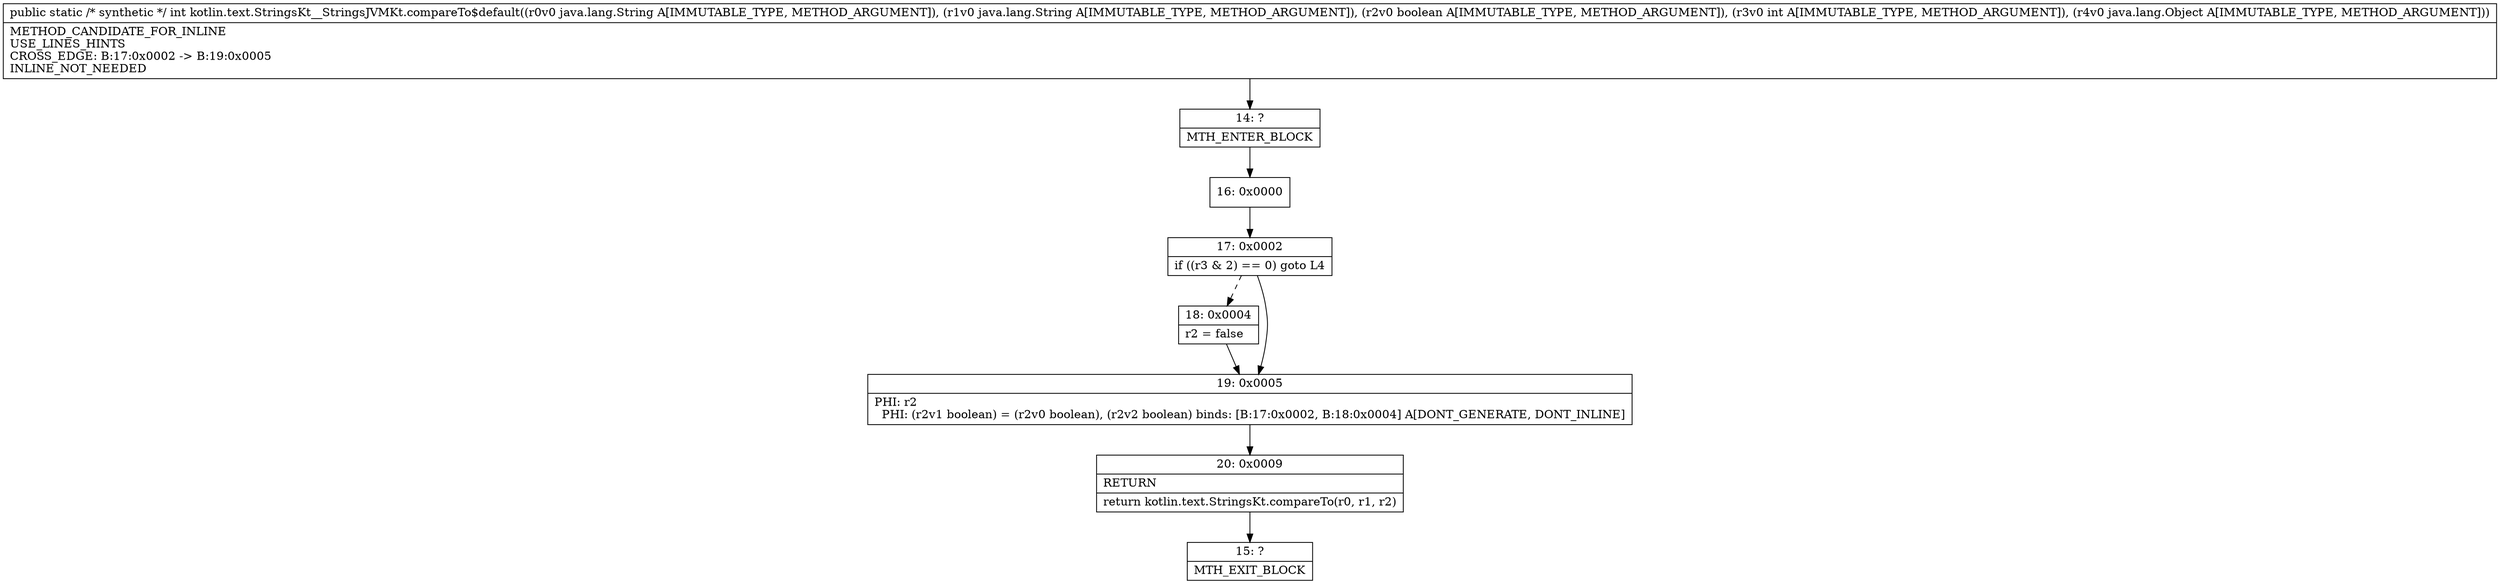 digraph "CFG forkotlin.text.StringsKt__StringsJVMKt.compareTo$default(Ljava\/lang\/String;Ljava\/lang\/String;ZILjava\/lang\/Object;)I" {
Node_14 [shape=record,label="{14\:\ ?|MTH_ENTER_BLOCK\l}"];
Node_16 [shape=record,label="{16\:\ 0x0000}"];
Node_17 [shape=record,label="{17\:\ 0x0002|if ((r3 & 2) == 0) goto L4\l}"];
Node_18 [shape=record,label="{18\:\ 0x0004|r2 = false\l}"];
Node_19 [shape=record,label="{19\:\ 0x0005|PHI: r2 \l  PHI: (r2v1 boolean) = (r2v0 boolean), (r2v2 boolean) binds: [B:17:0x0002, B:18:0x0004] A[DONT_GENERATE, DONT_INLINE]\l}"];
Node_20 [shape=record,label="{20\:\ 0x0009|RETURN\l|return kotlin.text.StringsKt.compareTo(r0, r1, r2)\l}"];
Node_15 [shape=record,label="{15\:\ ?|MTH_EXIT_BLOCK\l}"];
MethodNode[shape=record,label="{public static \/* synthetic *\/ int kotlin.text.StringsKt__StringsJVMKt.compareTo$default((r0v0 java.lang.String A[IMMUTABLE_TYPE, METHOD_ARGUMENT]), (r1v0 java.lang.String A[IMMUTABLE_TYPE, METHOD_ARGUMENT]), (r2v0 boolean A[IMMUTABLE_TYPE, METHOD_ARGUMENT]), (r3v0 int A[IMMUTABLE_TYPE, METHOD_ARGUMENT]), (r4v0 java.lang.Object A[IMMUTABLE_TYPE, METHOD_ARGUMENT]))  | METHOD_CANDIDATE_FOR_INLINE\lUSE_LINES_HINTS\lCROSS_EDGE: B:17:0x0002 \-\> B:19:0x0005\lINLINE_NOT_NEEDED\l}"];
MethodNode -> Node_14;Node_14 -> Node_16;
Node_16 -> Node_17;
Node_17 -> Node_18[style=dashed];
Node_17 -> Node_19;
Node_18 -> Node_19;
Node_19 -> Node_20;
Node_20 -> Node_15;
}

